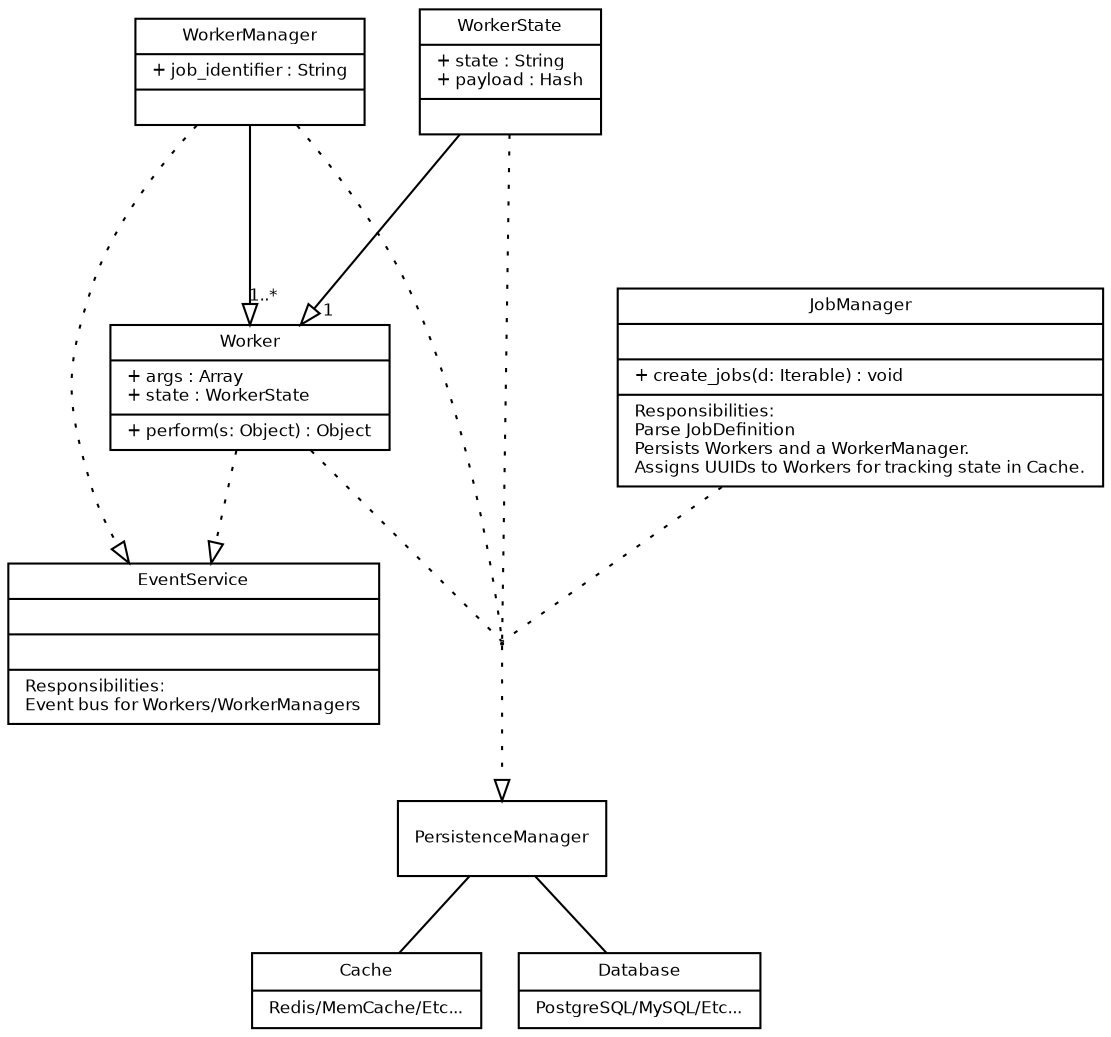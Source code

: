digraph G {
  graph [dpi=500]

  fontname = "Bitstream Vera Sans"
  fontsize = 8

  node [
  fontname = "Bitstream Vera Sans";
  fontsize = 8;
  shape = "record";
  ]

  edge [
  fontname = "Bitstream Vera Sans";
  fontsize = 8;
  ]

  PersistenceManager [
  label = "{PersistenceManager}"
  ]

  Cache [
  label = "{Cache|Redis/MemCache/Etc...}"
  ]

  Database [
  label = "{Database|PostgreSQL/MySQL/Etc...}"
  ]

  WorkerManager [
  label = "{WorkerManager|+ job_identifier : String\l|}"
  ]

  Worker [
  label = "{Worker|+ args : Array\l+ state : WorkerState\l|+ perform(s: Object) : Object\l}"
  ]

  WorkerState [
  label = "{WorkerState|+ state : String\l+ payload : Hash|}"
  ]

  EventService [
  label = "{EventService|||Responsibilities:\lEvent bus for Workers/WorkerManagers\l}"
  ]

  edge [
  arrowhead = "none"
  ]

  PersistenceManager -> Cache
  PersistenceManager -> Database

  PersistenceLayer [
  shape = circle;
  width = .01;
  height = .01;
  label = "";
  ]

  edge [
  style = "dotted";
  ]

  {WorkerManager, Worker, WorkerState, JobManager} -> PersistenceLayer;

  edge [
    arrowhead = "onormal";
  style = "dotted";
  ]

  PersistenceLayer -> PersistenceManager
  WorkerManager -> EventService
  Worker -> EventService

  edge [
  arrowhead = "onormal";
  style = "solid";
  headlabel = "1..*";
  minlen = "2";
  labeldistance = "1.5";
  ]

  WorkerManager -> Worker

  edge [
  headlabel = "1"
  ]

  WorkerState -> Worker

  JobManager [
  label = "{JobManager||+ create_jobs(d: Iterable) : void\l|Responsibilities:\lParse JobDefinition\lPersists Workers and a WorkerManager.\lAssigns UUIDs to Workers for tracking state in Cache.\l}"
  ]

}

